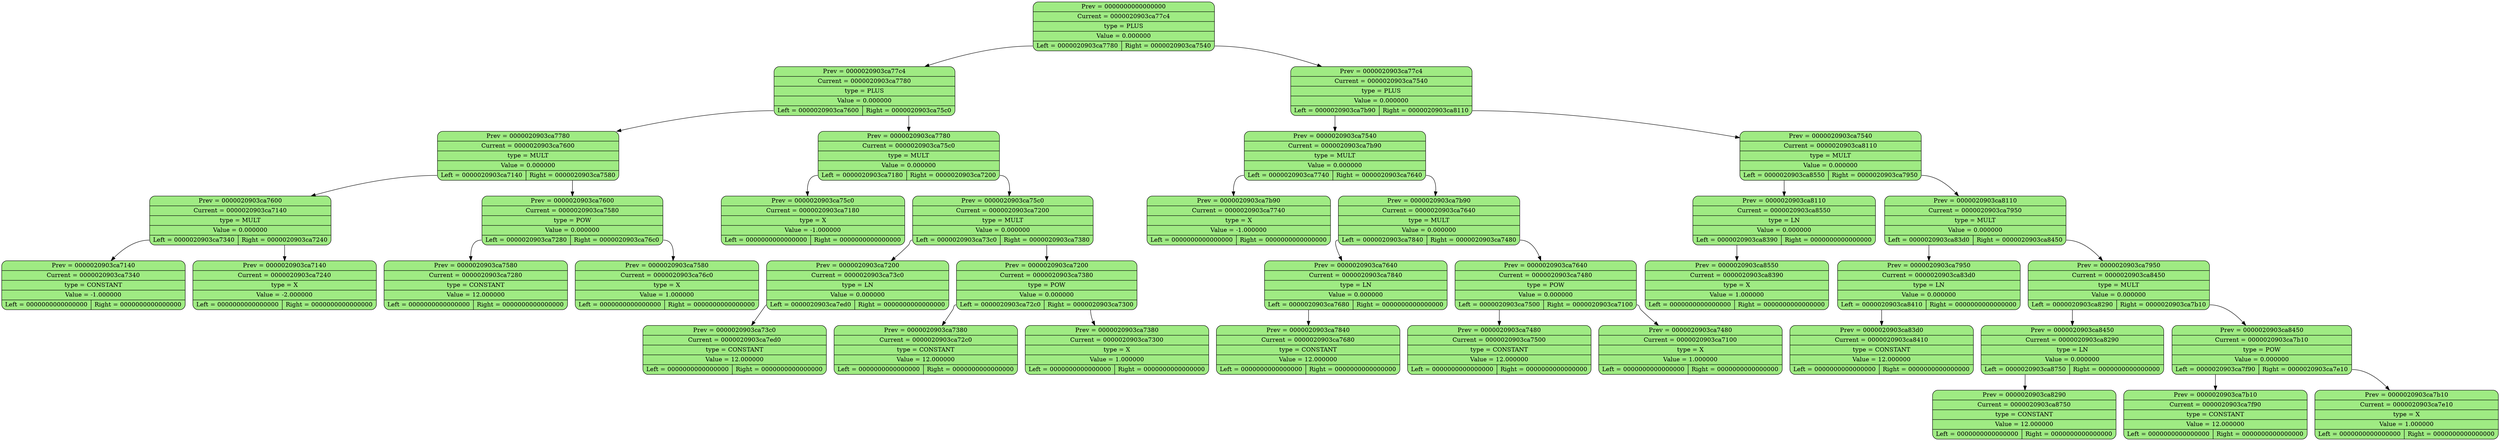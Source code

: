 digraph List_2 {
	graph [dpi = 100];
	rankdir = TB
	"Nod_0" [shape = "Mrecord", style = "filled", fillcolor = "#9feb83", label = "{ <prev> Prev = 0000000000000000 | Current = 0000020903ca77c4 | type = PLUS | Value = 0.000000 |{ <left> Left = 0000020903ca7780 | <right> Right = 0000020903ca7540} }"]
	"Nod_1" [shape = "Mrecord", style = "filled", fillcolor = "#9feb83", label = "{ <prev> Prev = 0000020903ca77c4 | Current = 0000020903ca7780 | type = PLUS | Value = 0.000000 |{ <left> Left = 0000020903ca7600 | <right> Right = 0000020903ca75c0} }"]
	"Nod_2" [shape = "Mrecord", style = "filled", fillcolor = "#9feb83", label = "{ <prev> Prev = 0000020903ca7780 | Current = 0000020903ca7600 | type = MULT | Value = 0.000000 |{ <left> Left = 0000020903ca7140 | <right> Right = 0000020903ca7580} }"]
	"Nod_3" [shape = "Mrecord", style = "filled", fillcolor = "#9feb83", label = "{ <prev> Prev = 0000020903ca7600 | Current = 0000020903ca7140 | type = MULT | Value = 0.000000 |{ <left> Left = 0000020903ca7340 | <right> Right = 0000020903ca7240} }"]
	"Nod_4" [shape = "Mrecord", style = "filled", fillcolor = "#9feb83", label = "{ <prev> Prev = 0000020903ca7140 | Current = 0000020903ca7340 | type = CONSTANT | Value = -1.000000 |{ <left> Left = 0000000000000000 | <right> Right = 0000000000000000} }"]
	"Nod_5" [shape = "Mrecord", style = "filled", fillcolor = "#9feb83", label = "{ <prev> Prev = 0000020903ca7140 | Current = 0000020903ca7240 | type = X | Value = -2.000000 |{ <left> Left = 0000000000000000 | <right> Right = 0000000000000000} }"]
	"Nod_6" [shape = "Mrecord", style = "filled", fillcolor = "#9feb83", label = "{ <prev> Prev = 0000020903ca7600 | Current = 0000020903ca7580 | type = POW | Value = 0.000000 |{ <left> Left = 0000020903ca7280 | <right> Right = 0000020903ca76c0} }"]
	"Nod_7" [shape = "Mrecord", style = "filled", fillcolor = "#9feb83", label = "{ <prev> Prev = 0000020903ca7580 | Current = 0000020903ca7280 | type = CONSTANT | Value = 12.000000 |{ <left> Left = 0000000000000000 | <right> Right = 0000000000000000} }"]
	"Nod_8" [shape = "Mrecord", style = "filled", fillcolor = "#9feb83", label = "{ <prev> Prev = 0000020903ca7580 | Current = 0000020903ca76c0 | type = X | Value = 1.000000 |{ <left> Left = 0000000000000000 | <right> Right = 0000000000000000} }"]
	"Nod_9" [shape = "Mrecord", style = "filled", fillcolor = "#9feb83", label = "{ <prev> Prev = 0000020903ca7780 | Current = 0000020903ca75c0 | type = MULT | Value = 0.000000 |{ <left> Left = 0000020903ca7180 | <right> Right = 0000020903ca7200} }"]
	"Nod_10" [shape = "Mrecord", style = "filled", fillcolor = "#9feb83", label = "{ <prev> Prev = 0000020903ca75c0 | Current = 0000020903ca7180 | type = X | Value = -1.000000 |{ <left> Left = 0000000000000000 | <right> Right = 0000000000000000} }"]
	"Nod_11" [shape = "Mrecord", style = "filled", fillcolor = "#9feb83", label = "{ <prev> Prev = 0000020903ca75c0 | Current = 0000020903ca7200 | type = MULT | Value = 0.000000 |{ <left> Left = 0000020903ca73c0 | <right> Right = 0000020903ca7380} }"]
	"Nod_12" [shape = "Mrecord", style = "filled", fillcolor = "#9feb83", label = "{ <prev> Prev = 0000020903ca7200 | Current = 0000020903ca73c0 | type = LN | Value = 0.000000 |{ <left> Left = 0000020903ca7ed0 | <right> Right = 0000000000000000} }"]
	"Nod_13" [shape = "Mrecord", style = "filled", fillcolor = "#9feb83", label = "{ <prev> Prev = 0000020903ca73c0 | Current = 0000020903ca7ed0 | type = CONSTANT | Value = 12.000000 |{ <left> Left = 0000000000000000 | <right> Right = 0000000000000000} }"]
	"Nod_14" [shape = "Mrecord", style = "filled", fillcolor = "#9feb83", label = "{ <prev> Prev = 0000020903ca7200 | Current = 0000020903ca7380 | type = POW | Value = 0.000000 |{ <left> Left = 0000020903ca72c0 | <right> Right = 0000020903ca7300} }"]
	"Nod_15" [shape = "Mrecord", style = "filled", fillcolor = "#9feb83", label = "{ <prev> Prev = 0000020903ca7380 | Current = 0000020903ca72c0 | type = CONSTANT | Value = 12.000000 |{ <left> Left = 0000000000000000 | <right> Right = 0000000000000000} }"]
	"Nod_16" [shape = "Mrecord", style = "filled", fillcolor = "#9feb83", label = "{ <prev> Prev = 0000020903ca7380 | Current = 0000020903ca7300 | type = X | Value = 1.000000 |{ <left> Left = 0000000000000000 | <right> Right = 0000000000000000} }"]
	"Nod_17" [shape = "Mrecord", style = "filled", fillcolor = "#9feb83", label = "{ <prev> Prev = 0000020903ca77c4 | Current = 0000020903ca7540 | type = PLUS | Value = 0.000000 |{ <left> Left = 0000020903ca7b90 | <right> Right = 0000020903ca8110} }"]
	"Nod_18" [shape = "Mrecord", style = "filled", fillcolor = "#9feb83", label = "{ <prev> Prev = 0000020903ca7540 | Current = 0000020903ca7b90 | type = MULT | Value = 0.000000 |{ <left> Left = 0000020903ca7740 | <right> Right = 0000020903ca7640} }"]
	"Nod_19" [shape = "Mrecord", style = "filled", fillcolor = "#9feb83", label = "{ <prev> Prev = 0000020903ca7b90 | Current = 0000020903ca7740 | type = X | Value = -1.000000 |{ <left> Left = 0000000000000000 | <right> Right = 0000000000000000} }"]
	"Nod_20" [shape = "Mrecord", style = "filled", fillcolor = "#9feb83", label = "{ <prev> Prev = 0000020903ca7b90 | Current = 0000020903ca7640 | type = MULT | Value = 0.000000 |{ <left> Left = 0000020903ca7840 | <right> Right = 0000020903ca7480} }"]
	"Nod_21" [shape = "Mrecord", style = "filled", fillcolor = "#9feb83", label = "{ <prev> Prev = 0000020903ca7640 | Current = 0000020903ca7840 | type = LN | Value = 0.000000 |{ <left> Left = 0000020903ca7680 | <right> Right = 0000000000000000} }"]
	"Nod_22" [shape = "Mrecord", style = "filled", fillcolor = "#9feb83", label = "{ <prev> Prev = 0000020903ca7840 | Current = 0000020903ca7680 | type = CONSTANT | Value = 12.000000 |{ <left> Left = 0000000000000000 | <right> Right = 0000000000000000} }"]
	"Nod_23" [shape = "Mrecord", style = "filled", fillcolor = "#9feb83", label = "{ <prev> Prev = 0000020903ca7640 | Current = 0000020903ca7480 | type = POW | Value = 0.000000 |{ <left> Left = 0000020903ca7500 | <right> Right = 0000020903ca7100} }"]
	"Nod_24" [shape = "Mrecord", style = "filled", fillcolor = "#9feb83", label = "{ <prev> Prev = 0000020903ca7480 | Current = 0000020903ca7500 | type = CONSTANT | Value = 12.000000 |{ <left> Left = 0000000000000000 | <right> Right = 0000000000000000} }"]
	"Nod_25" [shape = "Mrecord", style = "filled", fillcolor = "#9feb83", label = "{ <prev> Prev = 0000020903ca7480 | Current = 0000020903ca7100 | type = X | Value = 1.000000 |{ <left> Left = 0000000000000000 | <right> Right = 0000000000000000} }"]
	"Nod_26" [shape = "Mrecord", style = "filled", fillcolor = "#9feb83", label = "{ <prev> Prev = 0000020903ca7540 | Current = 0000020903ca8110 | type = MULT | Value = 0.000000 |{ <left> Left = 0000020903ca8550 | <right> Right = 0000020903ca7950} }"]
	"Nod_27" [shape = "Mrecord", style = "filled", fillcolor = "#9feb83", label = "{ <prev> Prev = 0000020903ca8110 | Current = 0000020903ca8550 | type = LN | Value = 0.000000 |{ <left> Left = 0000020903ca8390 | <right> Right = 0000000000000000} }"]
	"Nod_28" [shape = "Mrecord", style = "filled", fillcolor = "#9feb83", label = "{ <prev> Prev = 0000020903ca8550 | Current = 0000020903ca8390 | type = X | Value = 1.000000 |{ <left> Left = 0000000000000000 | <right> Right = 0000000000000000} }"]
	"Nod_29" [shape = "Mrecord", style = "filled", fillcolor = "#9feb83", label = "{ <prev> Prev = 0000020903ca8110 | Current = 0000020903ca7950 | type = MULT | Value = 0.000000 |{ <left> Left = 0000020903ca83d0 | <right> Right = 0000020903ca8450} }"]
	"Nod_30" [shape = "Mrecord", style = "filled", fillcolor = "#9feb83", label = "{ <prev> Prev = 0000020903ca7950 | Current = 0000020903ca83d0 | type = LN | Value = 0.000000 |{ <left> Left = 0000020903ca8410 | <right> Right = 0000000000000000} }"]
	"Nod_31" [shape = "Mrecord", style = "filled", fillcolor = "#9feb83", label = "{ <prev> Prev = 0000020903ca83d0 | Current = 0000020903ca8410 | type = CONSTANT | Value = 12.000000 |{ <left> Left = 0000000000000000 | <right> Right = 0000000000000000} }"]
	"Nod_32" [shape = "Mrecord", style = "filled", fillcolor = "#9feb83", label = "{ <prev> Prev = 0000020903ca7950 | Current = 0000020903ca8450 | type = MULT | Value = 0.000000 |{ <left> Left = 0000020903ca8290 | <right> Right = 0000020903ca7b10} }"]
	"Nod_33" [shape = "Mrecord", style = "filled", fillcolor = "#9feb83", label = "{ <prev> Prev = 0000020903ca8450 | Current = 0000020903ca8290 | type = LN | Value = 0.000000 |{ <left> Left = 0000020903ca8750 | <right> Right = 0000000000000000} }"]
	"Nod_34" [shape = "Mrecord", style = "filled", fillcolor = "#9feb83", label = "{ <prev> Prev = 0000020903ca8290 | Current = 0000020903ca8750 | type = CONSTANT | Value = 12.000000 |{ <left> Left = 0000000000000000 | <right> Right = 0000000000000000} }"]
	"Nod_35" [shape = "Mrecord", style = "filled", fillcolor = "#9feb83", label = "{ <prev> Prev = 0000020903ca8450 | Current = 0000020903ca7b10 | type = POW | Value = 0.000000 |{ <left> Left = 0000020903ca7f90 | <right> Right = 0000020903ca7e10} }"]
	"Nod_36" [shape = "Mrecord", style = "filled", fillcolor = "#9feb83", label = "{ <prev> Prev = 0000020903ca7b10 | Current = 0000020903ca7f90 | type = CONSTANT | Value = 12.000000 |{ <left> Left = 0000000000000000 | <right> Right = 0000000000000000} }"]
	"Nod_37" [shape = "Mrecord", style = "filled", fillcolor = "#9feb83", label = "{ <prev> Prev = 0000020903ca7b10 | Current = 0000020903ca7e10 | type = X | Value = 1.000000 |{ <left> Left = 0000000000000000 | <right> Right = 0000000000000000} }"]
	{ rank = same;  Nod_0; }
	{ rank = same;  Nod_1;  Nod_17; }
	{ rank = same;  Nod_2;  Nod_9;  Nod_18;  Nod_26; }
	{ rank = same;  Nod_3;  Nod_6;  Nod_10;  Nod_11;  Nod_19;  Nod_20;  Nod_27;  Nod_29; }
	{ rank = same;  Nod_4;  Nod_5;  Nod_7;  Nod_8;  Nod_12;  Nod_14;  Nod_21;  Nod_23;  Nod_28;  Nod_30;  Nod_32; }
	{ rank = same;  Nod_13;  Nod_15;  Nod_16;  Nod_22;  Nod_24;  Nod_25;  Nod_31;  Nod_33;  Nod_35; }
	{ rank = same;  Nod_34;  Nod_36;  Nod_37; }
	"Nod_0":left -> "Nod_1";
	"Nod_1":left -> "Nod_2";
	"Nod_2":left -> "Nod_3";
	"Nod_3":left -> "Nod_4";
	"Nod_3":right -> "Nod_5";
	"Nod_2":right -> "Nod_6";
	"Nod_6":left -> "Nod_7";
	"Nod_6":right -> "Nod_8";
	"Nod_1":right -> "Nod_9";
	"Nod_9":left -> "Nod_10";
	"Nod_9":right -> "Nod_11";
	"Nod_11":left -> "Nod_12";
	"Nod_12":left -> "Nod_13";
	"Nod_11":right -> "Nod_14";
	"Nod_14":left -> "Nod_15";
	"Nod_14":right -> "Nod_16";
	"Nod_0":right -> "Nod_17";
	"Nod_17":left -> "Nod_18";
	"Nod_18":left -> "Nod_19";
	"Nod_18":right -> "Nod_20";
	"Nod_20":left -> "Nod_21";
	"Nod_21":left -> "Nod_22";
	"Nod_20":right -> "Nod_23";
	"Nod_23":left -> "Nod_24";
	"Nod_23":right -> "Nod_25";
	"Nod_17":right -> "Nod_26";
	"Nod_26":left -> "Nod_27";
	"Nod_27":left -> "Nod_28";
	"Nod_26":right -> "Nod_29";
	"Nod_29":left -> "Nod_30";
	"Nod_30":left -> "Nod_31";
	"Nod_29":right -> "Nod_32";
	"Nod_32":left -> "Nod_33";
	"Nod_33":left -> "Nod_34";
	"Nod_32":right -> "Nod_35";
	"Nod_35":left -> "Nod_36";
	"Nod_35":right -> "Nod_37";
}
